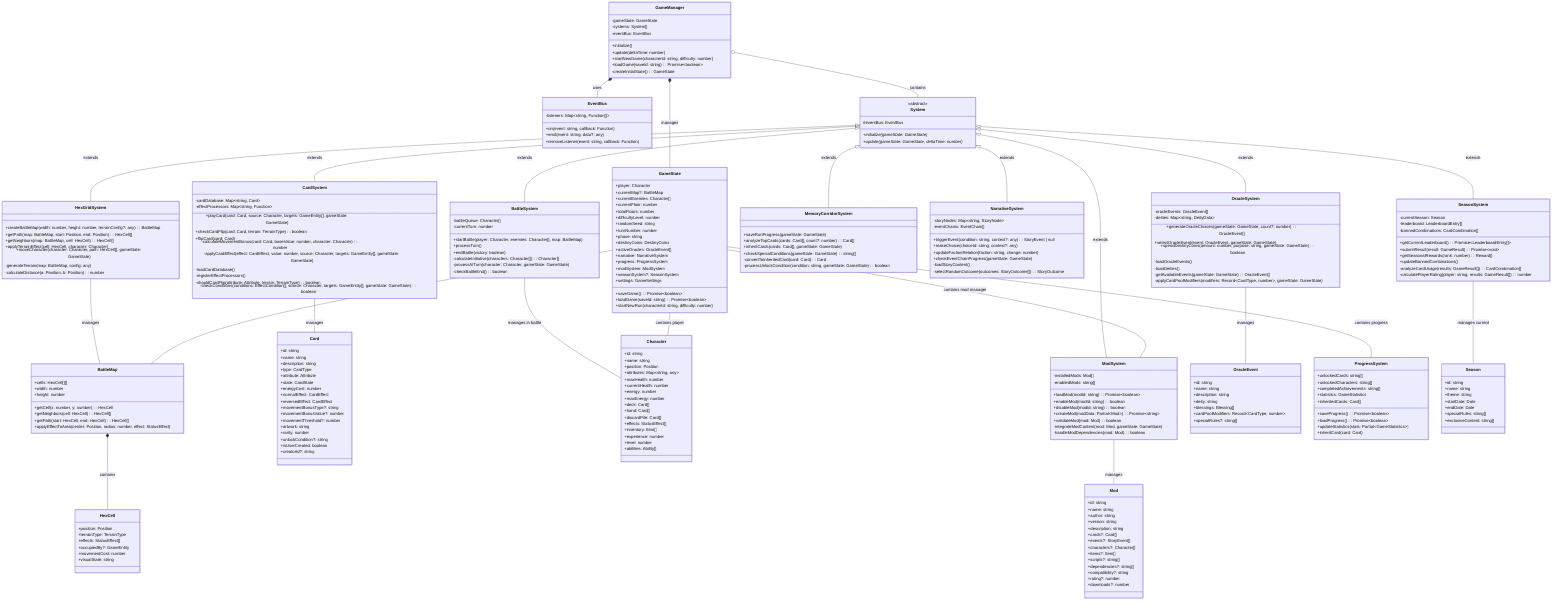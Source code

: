 classDiagram
    class GameManager {
        -gameState: GameState
        -systems: System[]
        -eventBus: EventBus
        +initialize()
        +update(deltaTime: number)
        +startNewGame(characterId: string, difficulty: number)
        +loadGame(saveId: string): Promise~boolean~
        -createInitialState(): GameState
    }

    class EventBus {
        -listeners: Map~string, Function[]~
        +on(event: string, callback: Function)
        +emit(event: string, data?: any)
        +removeListener(event: string, callback: Function)
    }

    class System {
        <<abstract>>
        #eventBus: EventBus
        +initialize(gameState: GameState)*
        +update(gameState: GameState, deltaTime: number)*
    }

    class CardSystem {
        -cardDatabase: Map~string, Card~
        -effectProcessors: Map~string, Function~
        +playCard(card: Card, source: Character, targets: GameEntity[], gameState: GameState)
        +checkCardFlip(card: Card, terrain: TerrainType): boolean
        +flipCard(card: Card)
        -calculateMovementBonus(card: Card, baseValue: number, character: Character): number
        -applyCardEffect(effect: CardEffect, value: number, source: Character, targets: GameEntity[], gameState: GameState)
        -loadCardDatabase()
        -registerEffectProcessors()
        -shouldCardFlip(attribute: Attribute, terrain: TerrainType): boolean
        -checkConditions(conditions: EffectCondition[], source: Character, targets: GameEntity[], gameState: GameState): boolean
    }

    class BattleSystem {
        -battleQueue: Character[]
        -currentTurn: number
        +startBattle(player: Character, enemies: Character[], map: BattleMap)
        +processTurn()
        +endBattle(victory: boolean)
        -calculateInitiative(characters: Character[]): Character[]
        -processAITurn(character: Character, gameState: GameState)
        -checkBattleEnd(): boolean
    }

    class HexGridSystem {
        +createBattleMap(width: number, height: number, terrainConfig?: any): BattleMap
        +getPath(map: BattleMap, start: Position, end: Position): HexCell[]
        +getNeighbors(map: BattleMap, cell: HexCell): HexCell[]
        +applyTerrainEffect(cell: HexCell, character: Character)
        +moveCharacter(character: Character, path: HexCell[], gameState: GameState)
        -generateTerrain(map: BattleMap, config: any)
        -calculateDistance(a: Position, b: Position): number
    }

    class OracleSystem {
        -oracleEvents: OracleEvent[]
        -deities: Map~string, DeityData~
        +generateOracleChoices(gameState: GameState, count?: number): OracleEvent[]
        +selectOracleEvent(event: OracleEvent, gameState: GameState)
        +spendDestinyCoins(amount: number, purpose: string, gameState: GameState): boolean
        -loadOracleEvents()
        -loadDeities()
        -getAvailableEvents(gameState: GameState): OracleEvent[]
        -applyCardPoolModifiers(modifiers: Record~CardType, number~, gameState: GameState)
    }

    class MemoryCorridorSystem {
        +saveRunProgress(gameState: GameState)
        +analyzeTopCards(cards: Card[], count?: number): Card[]
        +inheritCards(cards: Card[], gameState: GameState)
        +checkSpecialConditions(gameState: GameState): string[]
        -convertToInheritedCard(card: Card): Card
        -processUnlockCondition(condition: string, gameState: GameState): boolean
    }

    class NarrativeSystem {
        -storyNodes: Map~string, StoryNode~
        -eventChains: EventChain[]
        +triggerEvent(condition: string, context?: any): StoryEvent | null
        +makeChoice(choiceId: string, context?: any)
        +updateFactionRelation(faction: string, change: number)
        +checkEventChainProgress(gameState: GameState)
        -loadStoryContent()
        -selectRandomOutcome(outcomes: StoryOutcome[]): StoryOutcome
    }

    class ModSystem {
        -installedMods: Mod[]
        -enabledMods: string[]
        +loadMod(modId: string): Promise~boolean~
        +enableMod(modId: string): boolean
        +disableMod(modId: string): boolean
        +createMod(modData: Partial~Mod~): Promise~string~
        +validateMod(mod: Mod): boolean
        -integrateModContent(mod: Mod, gameState: GameState)
        -handleModDependencies(mod: Mod): boolean
    }

    class SeasonSystem {
        -currentSeason: Season
        -leaderboard: LeaderboardEntry[]
        -bannedCombinations: CardCombination[]
        +getCurrentLeaderboard(): Promise~LeaderboardEntry[]~
        +submitResult(result: GameResult): Promise~void~
        +getSeasonalRewards(rank: number): Reward[]
        +updateBannedCombinations()
        -analyzeCardUsage(results: GameResult[]): CardCombination[]
        -calculatePlayerRating(player: string, results: GameResult[]): number
    }

    class GameState {
        +player: Character
        +currentMap?: BattleMap
        +currentEnemies: Character[]
        +currentFloor: number
        +totalFloors: number
        +difficultyLevel: number
        +randomSeed: string
        +turnNumber: number
        +phase: string
        +destinyCoins: DestinyCoins
        +activeOracles: OracleEvent[]
        +narrative: NarrativeSystem
        +progress: ProgressSystem
        +modSystem: ModSystem
        +seasonSystem?: SeasonSystem
        +settings: GameSettings
        +saveGame(): Promise~boolean~
        +loadGame(saveId: string): Promise~boolean~
        +startNewRun(characterId: string, difficulty: number)
    }

    class Card {
        +id: string
        +name: string
        +description: string
        +type: CardType
        +attribute: Attribute
        +state: CardState
        +energyCost: number
        +normalEffect: CardEffect
        +reversedEffect: CardEffect
        +movementBonusType?: string
        +movementBonusValue?: number
        +movementThreshold?: number
        +artwork: string
        +rarity: number
        +unlockCondition?: string
        +isUserCreated: boolean
        +creatorId?: string
    }

    class Character {
        +id: string
        +name: string
        +position: Position
        +attributes: Map~string, any~
        +maxHealth: number
        +currentHealth: number
        +energy: number
        +maxEnergy: number
        +deck: Card[]
        +hand: Card[]
        +discardPile: Card[]
        +effects: StatusEffect[]
        +inventory: Item[]
        +experience: number
        +level: number
        +abilities: Ability[]
    }

    class BattleMap {
        +cells: HexCell[][]
        +width: number
        +height: number
        +getCell(x: number, y: number): HexCell
        +getNeighbors(cell: HexCell): HexCell[]
        +getPath(start: HexCell, end: HexCell): HexCell[]
        +applyEffectToArea(center: Position, radius: number, effect: StatusEffect)
    }

    class HexCell {
        +position: Position
        +terrainType: TerrainType
        +effects: StatusEffect[]
        +occupiedBy?: GameEntity
        +movementCost: number
        +visualState: string
    }

    class OracleEvent {
        +id: string
        +name: string
        +description: string
        +deity: string
        +blessings: Blessing[]
        +cardPoolModifiers: Record~CardType, number~
        +specialRules?: string[]
    }

    class ProgressSystem {
        +unlockedCards: string[]
        +unlockedCharacters: string[]
        +completedAchievements: string[]
        +statistics: GameStatistics
        +inheritedCards: Card[]
        +saveProgress(): Promise~boolean~
        +loadProgress(): Promise~boolean~
        +updateStatistics(stats: Partial~GameStatistics~)
        +inheritCard(card: Card)
    }

    class Mod {
        +id: string
        +name: string
        +author: string
        +version: string
        +description: string
        +cards?: Card[]
        +events?: StoryEvent[]
        +characters?: Character[]
        +items?: Item[]
        +scripts?: string[]
        +dependencies?: string[]
        +compatibility?: string
        +rating?: number
        +downloads?: number
    }

    class Season {
        +id: string
        +name: string
        +theme: string
        +startDate: Date
        +endDate: Date
        +specialRules: string[]
        +exclusiveContent: string[]
    }

    GameManager *-- GameState: manages
    GameManager *-- EventBus: uses
    GameManager o-- System: contains
    System <|-- CardSystem: extends
    System <|-- BattleSystem: extends
    System <|-- HexGridSystem: extends
    System <|-- OracleSystem: extends
    System <|-- MemoryCorridorSystem: extends
    System <|-- NarrativeSystem: extends
    System <|-- ModSystem: extends
    System <|-- SeasonSystem: extends
    CardSystem -- Card: manages
    BattleSystem -- Character: manages in battle
    HexGridSystem -- BattleMap: manages
    BattleMap *-- HexCell: contains
    OracleSystem -- OracleEvent: manages
    GameState -- Character: contains player
    GameState -- BattleMap: contains current map
    GameState -- ProgressSystem: contains progress
    GameState -- ModSystem: contains mod manager
    ModSystem -- Mod: manages
    SeasonSystem -- Season: manages current